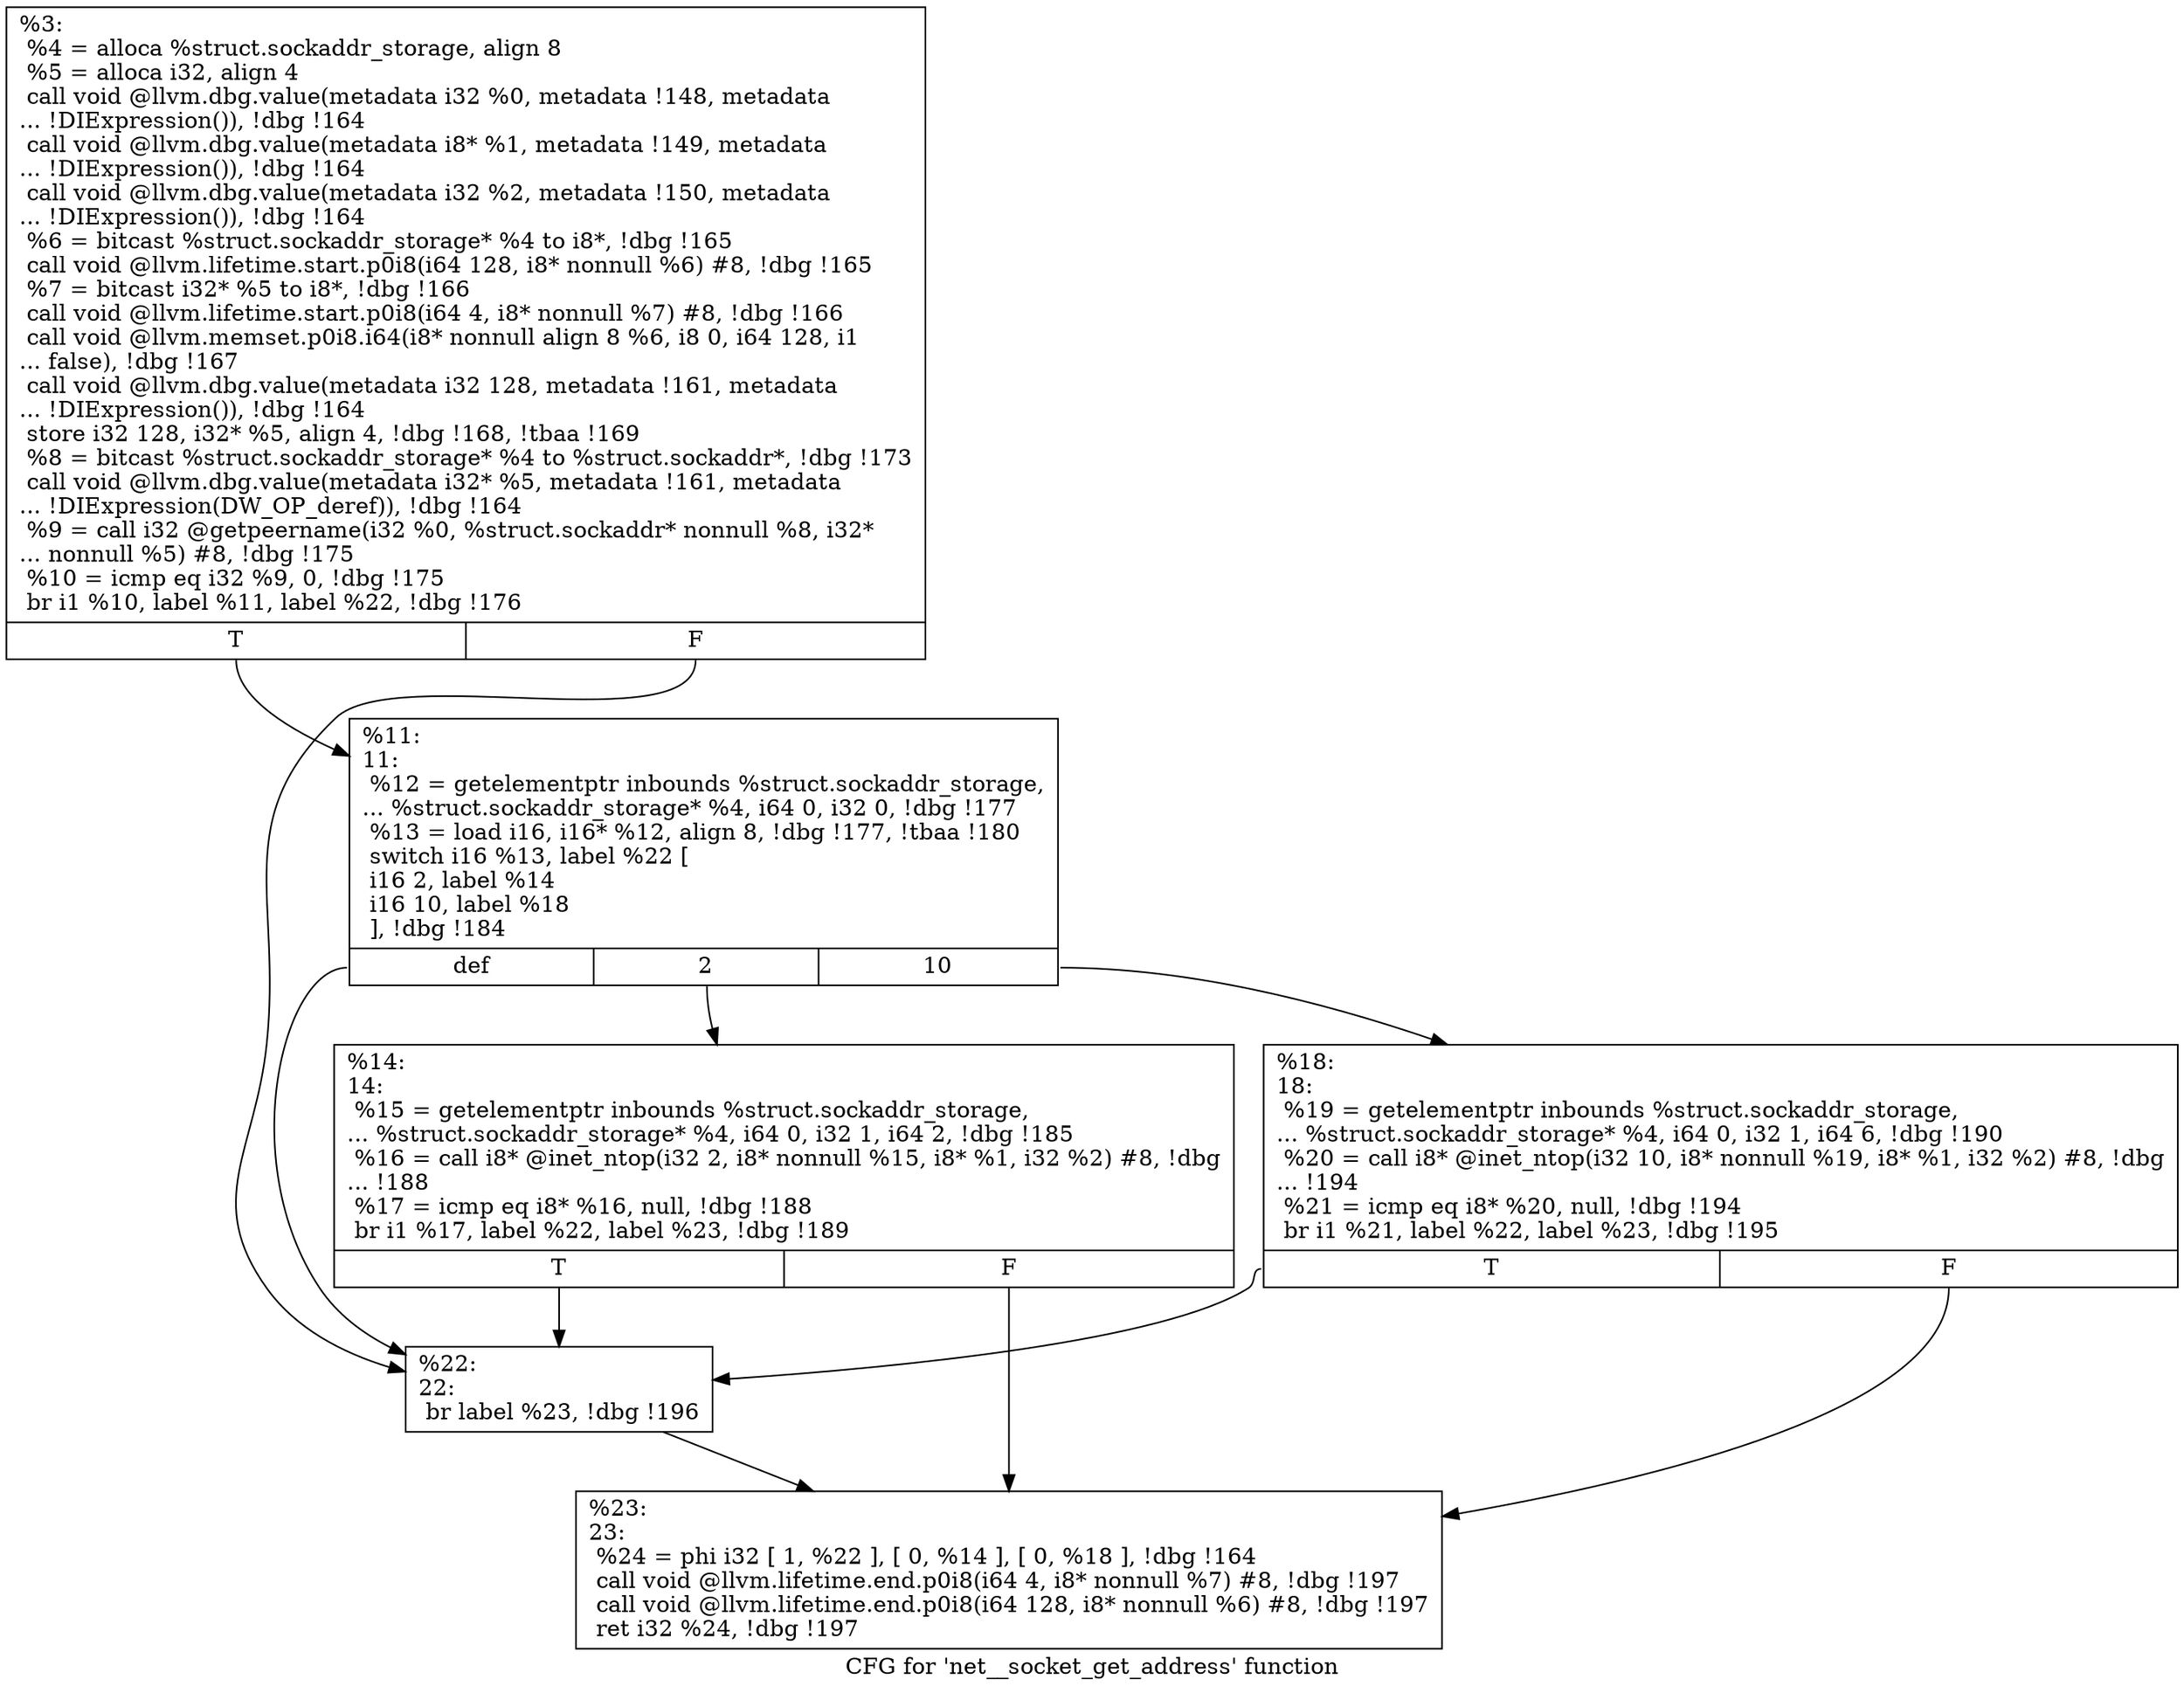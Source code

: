 digraph "CFG for 'net__socket_get_address' function" {
	label="CFG for 'net__socket_get_address' function";

	Node0x1068120 [shape=record,label="{%3:\l  %4 = alloca %struct.sockaddr_storage, align 8\l  %5 = alloca i32, align 4\l  call void @llvm.dbg.value(metadata i32 %0, metadata !148, metadata\l... !DIExpression()), !dbg !164\l  call void @llvm.dbg.value(metadata i8* %1, metadata !149, metadata\l... !DIExpression()), !dbg !164\l  call void @llvm.dbg.value(metadata i32 %2, metadata !150, metadata\l... !DIExpression()), !dbg !164\l  %6 = bitcast %struct.sockaddr_storage* %4 to i8*, !dbg !165\l  call void @llvm.lifetime.start.p0i8(i64 128, i8* nonnull %6) #8, !dbg !165\l  %7 = bitcast i32* %5 to i8*, !dbg !166\l  call void @llvm.lifetime.start.p0i8(i64 4, i8* nonnull %7) #8, !dbg !166\l  call void @llvm.memset.p0i8.i64(i8* nonnull align 8 %6, i8 0, i64 128, i1\l... false), !dbg !167\l  call void @llvm.dbg.value(metadata i32 128, metadata !161, metadata\l... !DIExpression()), !dbg !164\l  store i32 128, i32* %5, align 4, !dbg !168, !tbaa !169\l  %8 = bitcast %struct.sockaddr_storage* %4 to %struct.sockaddr*, !dbg !173\l  call void @llvm.dbg.value(metadata i32* %5, metadata !161, metadata\l... !DIExpression(DW_OP_deref)), !dbg !164\l  %9 = call i32 @getpeername(i32 %0, %struct.sockaddr* nonnull %8, i32*\l... nonnull %5) #8, !dbg !175\l  %10 = icmp eq i32 %9, 0, !dbg !175\l  br i1 %10, label %11, label %22, !dbg !176\l|{<s0>T|<s1>F}}"];
	Node0x1068120:s0 -> Node0x1038520;
	Node0x1068120:s1 -> Node0x1038610;
	Node0x1038520 [shape=record,label="{%11:\l11:                                               \l  %12 = getelementptr inbounds %struct.sockaddr_storage,\l... %struct.sockaddr_storage* %4, i64 0, i32 0, !dbg !177\l  %13 = load i16, i16* %12, align 8, !dbg !177, !tbaa !180\l  switch i16 %13, label %22 [\l    i16 2, label %14\l    i16 10, label %18\l  ], !dbg !184\l|{<s0>def|<s1>2|<s2>10}}"];
	Node0x1038520:s0 -> Node0x1038610;
	Node0x1038520:s1 -> Node0x1038570;
	Node0x1038520:s2 -> Node0x10385c0;
	Node0x1038570 [shape=record,label="{%14:\l14:                                               \l  %15 = getelementptr inbounds %struct.sockaddr_storage,\l... %struct.sockaddr_storage* %4, i64 0, i32 1, i64 2, !dbg !185\l  %16 = call i8* @inet_ntop(i32 2, i8* nonnull %15, i8* %1, i32 %2) #8, !dbg\l... !188\l  %17 = icmp eq i8* %16, null, !dbg !188\l  br i1 %17, label %22, label %23, !dbg !189\l|{<s0>T|<s1>F}}"];
	Node0x1038570:s0 -> Node0x1038610;
	Node0x1038570:s1 -> Node0x1038660;
	Node0x10385c0 [shape=record,label="{%18:\l18:                                               \l  %19 = getelementptr inbounds %struct.sockaddr_storage,\l... %struct.sockaddr_storage* %4, i64 0, i32 1, i64 6, !dbg !190\l  %20 = call i8* @inet_ntop(i32 10, i8* nonnull %19, i8* %1, i32 %2) #8, !dbg\l... !194\l  %21 = icmp eq i8* %20, null, !dbg !194\l  br i1 %21, label %22, label %23, !dbg !195\l|{<s0>T|<s1>F}}"];
	Node0x10385c0:s0 -> Node0x1038610;
	Node0x10385c0:s1 -> Node0x1038660;
	Node0x1038610 [shape=record,label="{%22:\l22:                                               \l  br label %23, !dbg !196\l}"];
	Node0x1038610 -> Node0x1038660;
	Node0x1038660 [shape=record,label="{%23:\l23:                                               \l  %24 = phi i32 [ 1, %22 ], [ 0, %14 ], [ 0, %18 ], !dbg !164\l  call void @llvm.lifetime.end.p0i8(i64 4, i8* nonnull %7) #8, !dbg !197\l  call void @llvm.lifetime.end.p0i8(i64 128, i8* nonnull %6) #8, !dbg !197\l  ret i32 %24, !dbg !197\l}"];
}
